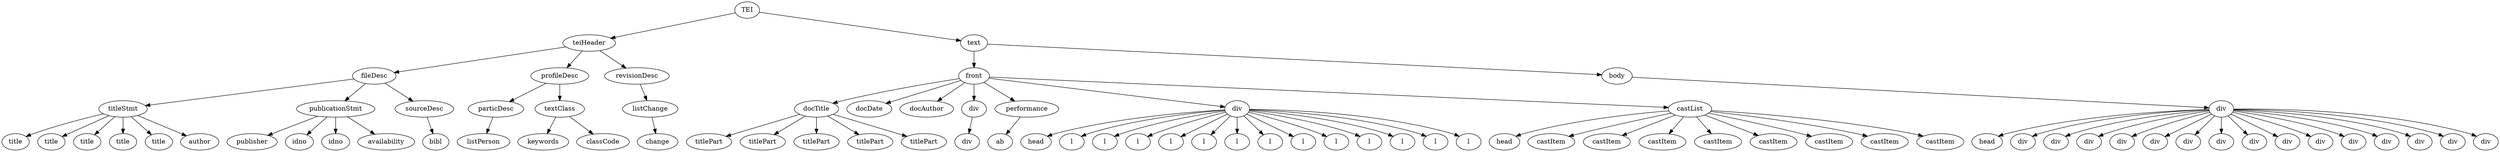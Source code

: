 digraph Tree {
	"t0" [label = "TEI"];
	"t1" [label = "teiHeader"];
	"t2" [label = "fileDesc"];
	"t3" [label = "titleStmt"];
	"t4" [label = "title"];
	"t5" [label = "title"];
	"t6" [label = "title"];
	"t7" [label = "title"];
	"t8" [label = "title"];
	"t9" [label = "author"];
	"t10" [label = "publicationStmt"];
	"t11" [label = "publisher"];
	"t12" [label = "idno"];
	"t13" [label = "idno"];
	"t14" [label = "availability"];
	"t15" [label = "sourceDesc"];
	"t16" [label = "bibl"];
	"t17" [label = "profileDesc"];
	"t18" [label = "particDesc"];
	"t19" [label = "listPerson"];
	"t20" [label = "textClass"];
	"t21" [label = "keywords"];
	"t22" [label = "classCode"];
	"t23" [label = "revisionDesc"];
	"t24" [label = "listChange"];
	"t25" [label = "change"];
	"t26" [label = "text"];
	"t27" [label = "front"];
	"t28" [label = "docTitle"];
	"t29" [label = "titlePart"];
	"t30" [label = "titlePart"];
	"t31" [label = "titlePart"];
	"t32" [label = "titlePart"];
	"t33" [label = "titlePart"];
	"t34" [label = "docDate"];
	"t35" [label = "docAuthor"];
	"t36" [label = "div"];
	"t37" [label = "div"];
	"t38" [label = "performance"];
	"t39" [label = "ab"];
	"t40" [label = "div"];
	"t41" [label = "head"];
	"t42" [label = "l"];
	"t43" [label = "l"];
	"t44" [label = "l"];
	"t45" [label = "l"];
	"t46" [label = "l"];
	"t47" [label = "l"];
	"t48" [label = "l"];
	"t49" [label = "l"];
	"t50" [label = "l"];
	"t51" [label = "l"];
	"t52" [label = "l"];
	"t53" [label = "l"];
	"t54" [label = "l"];
	"t55" [label = "castList"];
	"t56" [label = "head"];
	"t57" [label = "castItem"];
	"t58" [label = "castItem"];
	"t59" [label = "castItem"];
	"t60" [label = "castItem"];
	"t61" [label = "castItem"];
	"t62" [label = "castItem"];
	"t63" [label = "castItem"];
	"t64" [label = "castItem"];
	"t65" [label = "body"];
	"t66" [label = "div"];
	"t67" [label = "head"];
	"t68" [label = "div"];
	"t69" [label = "div"];
	"t70" [label = "div"];
	"t71" [label = "div"];
	"t72" [label = "div"];
	"t73" [label = "div"];
	"t74" [label = "div"];
	"t75" [label = "div"];
	"t76" [label = "div"];
	"t77" [label = "div"];
	"t78" [label = "div"];
	"t79" [label = "div"];
	"t80" [label = "div"];
	"t81" [label = "div"];
	"t82" [label = "div"];
	"t0" -> "t1";
	"t1" -> "t2";
	"t2" -> "t3";
	"t3" -> "t4";
	"t3" -> "t5";
	"t3" -> "t6";
	"t3" -> "t7";
	"t3" -> "t8";
	"t3" -> "t9";
	"t2" -> "t10";
	"t10" -> "t11";
	"t10" -> "t12";
	"t10" -> "t13";
	"t10" -> "t14";
	"t2" -> "t15";
	"t15" -> "t16";
	"t1" -> "t17";
	"t17" -> "t18";
	"t18" -> "t19";
	"t17" -> "t20";
	"t20" -> "t21";
	"t20" -> "t22";
	"t1" -> "t23";
	"t23" -> "t24";
	"t24" -> "t25";
	"t0" -> "t26";
	"t26" -> "t27";
	"t27" -> "t28";
	"t28" -> "t29";
	"t28" -> "t30";
	"t28" -> "t31";
	"t28" -> "t32";
	"t28" -> "t33";
	"t27" -> "t34";
	"t27" -> "t35";
	"t27" -> "t36";
	"t36" -> "t37";
	"t27" -> "t38";
	"t38" -> "t39";
	"t27" -> "t40";
	"t40" -> "t41";
	"t40" -> "t42";
	"t40" -> "t43";
	"t40" -> "t44";
	"t40" -> "t45";
	"t40" -> "t46";
	"t40" -> "t47";
	"t40" -> "t48";
	"t40" -> "t49";
	"t40" -> "t50";
	"t40" -> "t51";
	"t40" -> "t52";
	"t40" -> "t53";
	"t40" -> "t54";
	"t27" -> "t55";
	"t55" -> "t56";
	"t55" -> "t57";
	"t55" -> "t58";
	"t55" -> "t59";
	"t55" -> "t60";
	"t55" -> "t61";
	"t55" -> "t62";
	"t55" -> "t63";
	"t55" -> "t64";
	"t26" -> "t65";
	"t65" -> "t66";
	"t66" -> "t67";
	"t66" -> "t68";
	"t66" -> "t69";
	"t66" -> "t70";
	"t66" -> "t71";
	"t66" -> "t72";
	"t66" -> "t73";
	"t66" -> "t74";
	"t66" -> "t75";
	"t66" -> "t76";
	"t66" -> "t77";
	"t66" -> "t78";
	"t66" -> "t79";
	"t66" -> "t80";
	"t66" -> "t81";
	"t66" -> "t82";
}
